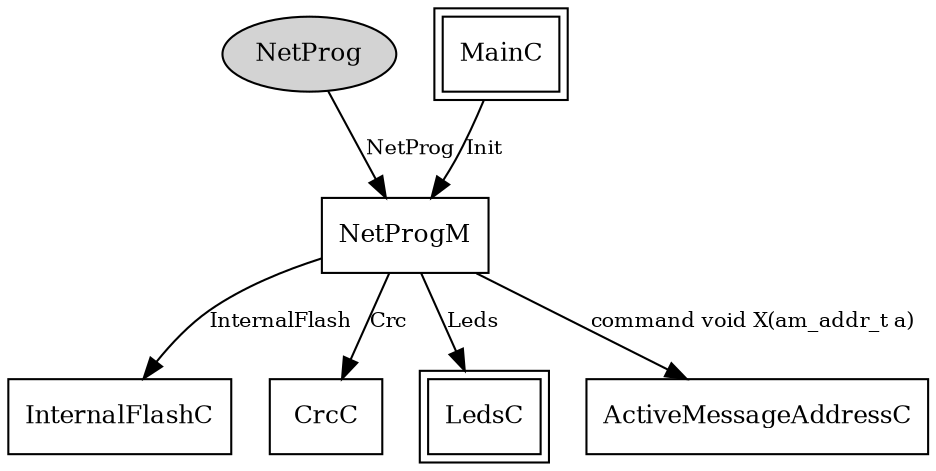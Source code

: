 digraph "tos.lib.net.Deluge.extra.iris.NetProgC" {
  n0x2ace83c5e020 [shape=ellipse, style=filled, label="NetProg", fontsize=12];
  "NetProgM" [fontsize=12, shape=box, URL="../chtml/tos.lib.net.Deluge.extra.iris.NetProgM.html"];
  "MainC" [fontsize=12, shape=box,peripheries=2, URL="../chtml/tos.system.MainC.html"];
  "NetProgM" [fontsize=12, shape=box, URL="../chtml/tos.lib.net.Deluge.extra.iris.NetProgM.html"];
  "NetProgM" [fontsize=12, shape=box, URL="../chtml/tos.lib.net.Deluge.extra.iris.NetProgM.html"];
  "InternalFlashC" [fontsize=12, shape=box, URL="../chtml/tos.lib.net.Deluge.extra.avr.InternalFlashC.html"];
  "NetProgM" [fontsize=12, shape=box, URL="../chtml/tos.lib.net.Deluge.extra.iris.NetProgM.html"];
  "CrcC" [fontsize=12, shape=box, URL="../chtml/tos.system.CrcC.html"];
  "NetProgM" [fontsize=12, shape=box, URL="../chtml/tos.lib.net.Deluge.extra.iris.NetProgM.html"];
  "LedsC" [fontsize=12, shape=box,peripheries=2, URL="../chtml/tos.system.LedsC.html"];
  "NetProgM" [fontsize=12, shape=box, URL="../chtml/tos.lib.net.Deluge.extra.iris.NetProgM.html"];
  "ActiveMessageAddressC" [fontsize=12, shape=box, URL="../chtml/tos.system.ActiveMessageAddressC.html"];
  "n0x2ace83c5e020" -> "NetProgM" [label="NetProg", URL="../ihtml/tos.lib.net.Deluge.extra.NetProg.html", fontsize=10];
  "MainC" -> "NetProgM" [label="Init", URL="../ihtml/tos.interfaces.Init.html", fontsize=10];
  "NetProgM" -> "InternalFlashC" [label="InternalFlash", URL="../ihtml/tos.interfaces.InternalFlash.html", fontsize=10];
  "NetProgM" -> "CrcC" [label="Crc", URL="../ihtml/tos.interfaces.Crc.html", fontsize=10];
  "NetProgM" -> "LedsC" [label="Leds", URL="../ihtml/tos.interfaces.Leds.html", fontsize=10];
  "NetProgM" -> "ActiveMessageAddressC" [label="command void X(am_addr_t a)", fontsize=10];
}
